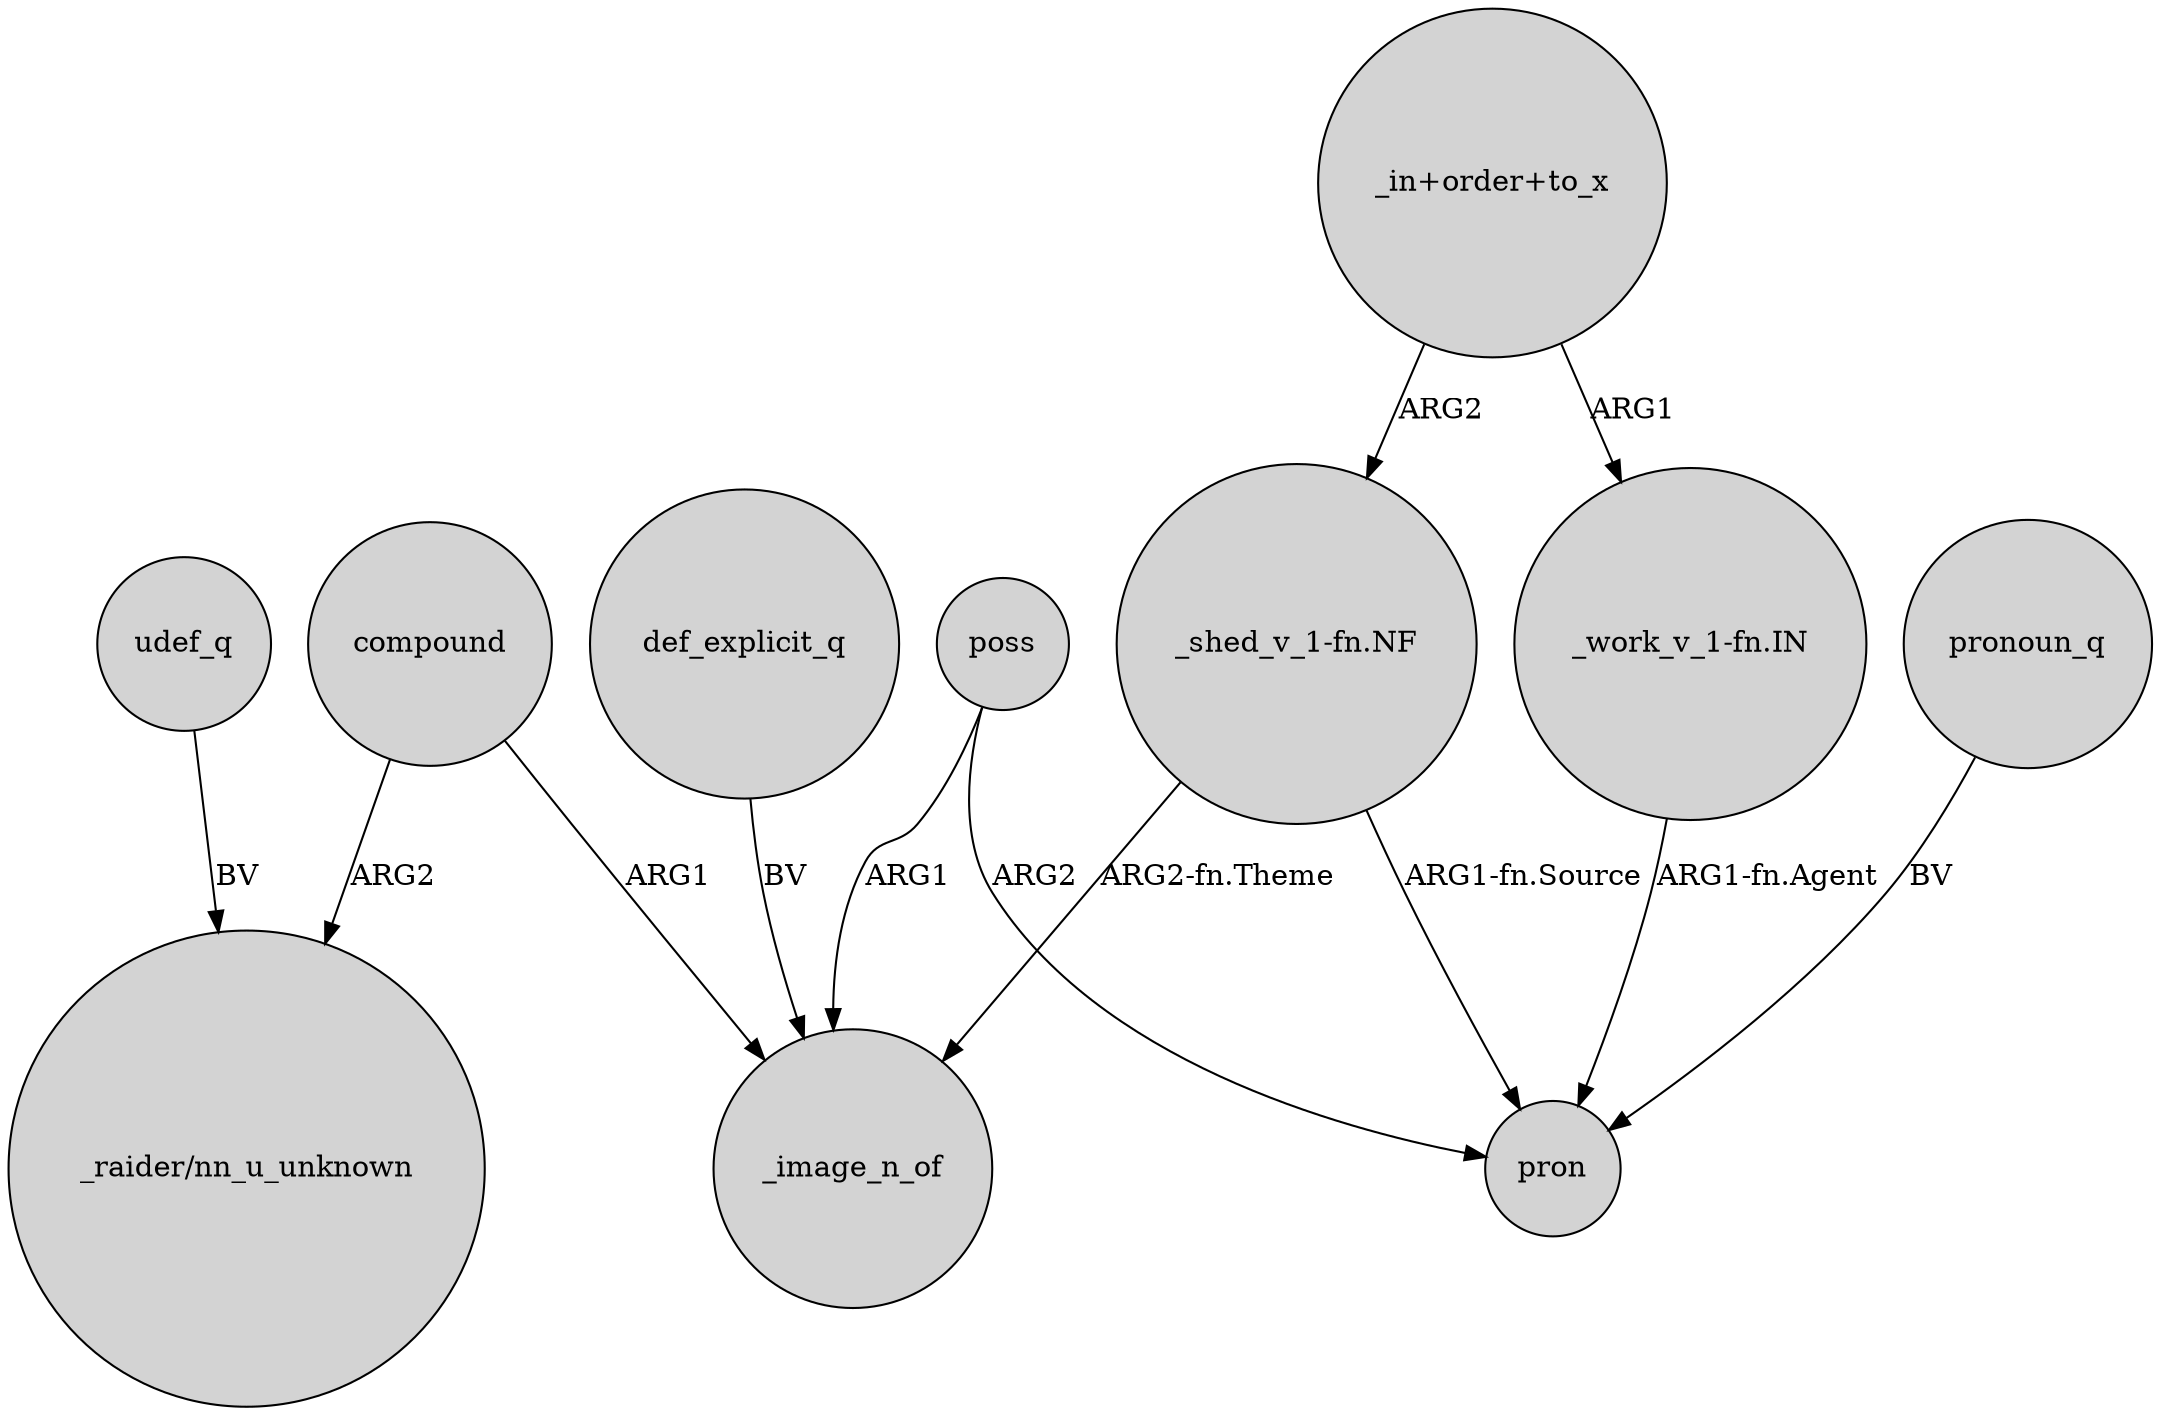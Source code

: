 digraph {
	node [shape=circle style=filled]
	udef_q -> "_raider/nn_u_unknown" [label=BV]
	"_work_v_1-fn.IN" -> pron [label="ARG1-fn.Agent"]
	"_in+order+to_x" -> "_work_v_1-fn.IN" [label=ARG1]
	"_in+order+to_x" -> "_shed_v_1-fn.NF" [label=ARG2]
	compound -> _image_n_of [label=ARG1]
	pronoun_q -> pron [label=BV]
	poss -> pron [label=ARG2]
	compound -> "_raider/nn_u_unknown" [label=ARG2]
	"_shed_v_1-fn.NF" -> _image_n_of [label="ARG2-fn.Theme"]
	poss -> _image_n_of [label=ARG1]
	def_explicit_q -> _image_n_of [label=BV]
	"_shed_v_1-fn.NF" -> pron [label="ARG1-fn.Source"]
}
